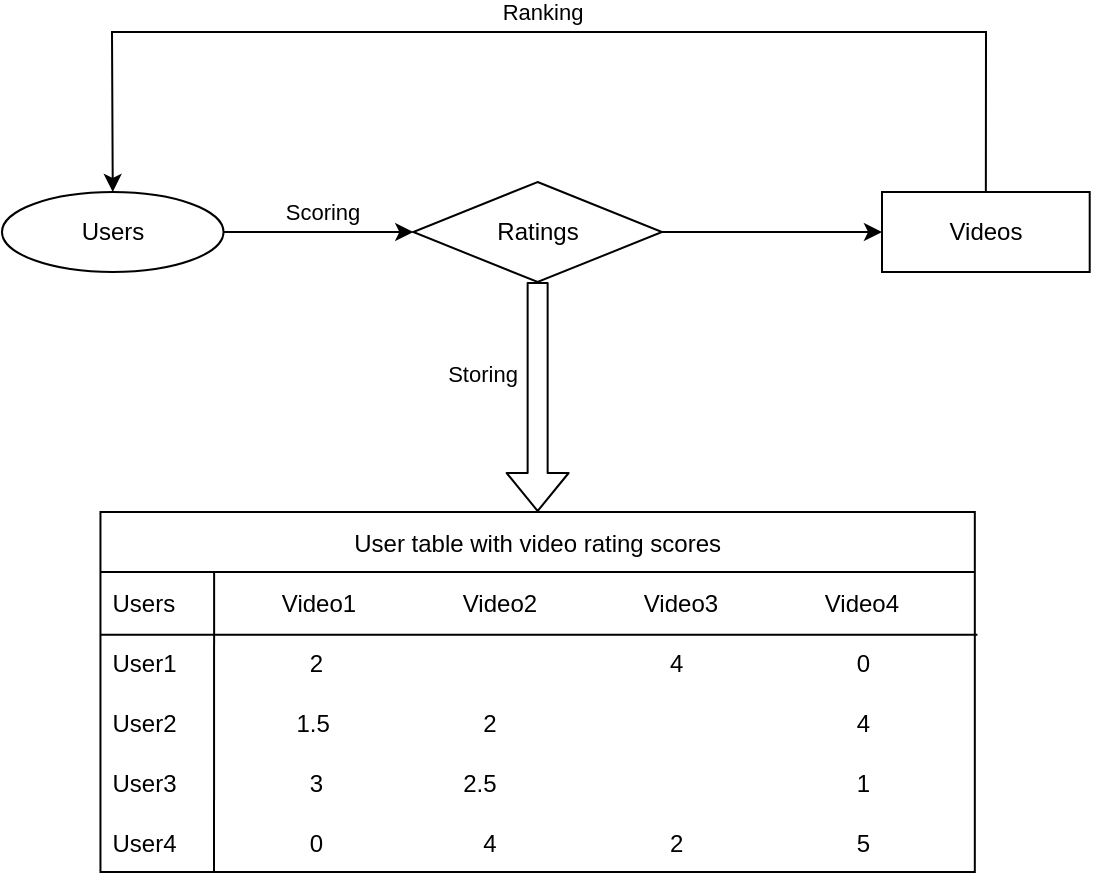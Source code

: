 <mxfile pages="2">
    <diagram id="cieSp7k0KAqqU4Du3nbB" name="storing event">
        <mxGraphModel dx="1439" dy="631" grid="1" gridSize="10" guides="1" tooltips="1" connect="1" arrows="1" fold="1" page="1" pageScale="1" pageWidth="827" pageHeight="1169" math="0" shadow="0">
            <root>
                <mxCell id="vTgRB9y0_BQ2h8RjQxYr-0"/>
                <mxCell id="vTgRB9y0_BQ2h8RjQxYr-1" parent="vTgRB9y0_BQ2h8RjQxYr-0"/>
                <mxCell id="BrVodHkuyUCz4AMZHz7_-10" style="edgeStyle=none;html=1;exitX=1;exitY=0.5;exitDx=0;exitDy=0;entryX=0;entryY=0.5;entryDx=0;entryDy=0;" edge="1" parent="vTgRB9y0_BQ2h8RjQxYr-1" source="BrVodHkuyUCz4AMZHz7_-3" target="BrVodHkuyUCz4AMZHz7_-6">
                    <mxGeometry relative="1" as="geometry"/>
                </mxCell>
                <mxCell id="BrVodHkuyUCz4AMZHz7_-3" value="Ratings" style="rhombus;whiteSpace=wrap;html=1;" vertex="1" parent="vTgRB9y0_BQ2h8RjQxYr-1">
                    <mxGeometry x="355.64" y="275" width="124.36" height="50" as="geometry"/>
                </mxCell>
                <mxCell id="BrVodHkuyUCz4AMZHz7_-9" value="Scoring" style="edgeStyle=none;html=1;exitX=1;exitY=0.5;exitDx=0;exitDy=0;" edge="1" parent="vTgRB9y0_BQ2h8RjQxYr-1" source="BrVodHkuyUCz4AMZHz7_-5" target="BrVodHkuyUCz4AMZHz7_-3">
                    <mxGeometry x="0.038" y="10" relative="1" as="geometry">
                        <mxPoint as="offset"/>
                    </mxGeometry>
                </mxCell>
                <mxCell id="BrVodHkuyUCz4AMZHz7_-5" value="Users" style="ellipse;whiteSpace=wrap;html=1;" vertex="1" parent="vTgRB9y0_BQ2h8RjQxYr-1">
                    <mxGeometry x="150" y="280" width="110.773" height="40" as="geometry"/>
                </mxCell>
                <mxCell id="BrVodHkuyUCz4AMZHz7_-26" style="edgeStyle=none;html=1;exitX=0.5;exitY=0;exitDx=0;exitDy=0;entryX=0.5;entryY=0;entryDx=0;entryDy=0;rounded=0;" edge="1" parent="vTgRB9y0_BQ2h8RjQxYr-1" source="BrVodHkuyUCz4AMZHz7_-6" target="BrVodHkuyUCz4AMZHz7_-5">
                    <mxGeometry relative="1" as="geometry">
                        <Array as="points">
                            <mxPoint x="642" y="200"/>
                            <mxPoint x="205" y="200"/>
                        </Array>
                    </mxGeometry>
                </mxCell>
                <mxCell id="BrVodHkuyUCz4AMZHz7_-28" value="Ranking" style="edgeLabel;html=1;align=center;verticalAlign=middle;resizable=0;points=[];" vertex="1" connectable="0" parent="BrVodHkuyUCz4AMZHz7_-26">
                    <mxGeometry x="0.035" relative="1" as="geometry">
                        <mxPoint x="7" y="-10" as="offset"/>
                    </mxGeometry>
                </mxCell>
                <mxCell id="BrVodHkuyUCz4AMZHz7_-6" value="Videos" style="rounded=0;whiteSpace=wrap;html=1;" vertex="1" parent="vTgRB9y0_BQ2h8RjQxYr-1">
                    <mxGeometry x="590.001" y="280" width="103.85" height="40" as="geometry"/>
                </mxCell>
                <mxCell id="BrVodHkuyUCz4AMZHz7_-11" value="User table with video rating scores" style="swimlane;fontStyle=0;childLayout=stackLayout;horizontal=1;startSize=30;horizontalStack=0;resizeParent=1;resizeParentMax=0;resizeLast=0;collapsible=1;marginBottom=0;" vertex="1" parent="vTgRB9y0_BQ2h8RjQxYr-1">
                    <mxGeometry x="199.23" y="440" width="437.18" height="180" as="geometry"/>
                </mxCell>
                <mxCell id="BrVodHkuyUCz4AMZHz7_-12" value="Users                Video1                Video2                Video3                Video4" style="text;strokeColor=none;fillColor=none;align=left;verticalAlign=middle;spacingLeft=4;spacingRight=4;overflow=hidden;points=[[0,0.5],[1,0.5]];portConstraint=eastwest;rotatable=0;" vertex="1" parent="BrVodHkuyUCz4AMZHz7_-11">
                    <mxGeometry y="30" width="437.18" height="30" as="geometry"/>
                </mxCell>
                <mxCell id="BrVodHkuyUCz4AMZHz7_-13" value="User1                    2                                                    4                          0" style="text;strokeColor=none;fillColor=none;align=left;verticalAlign=middle;spacingLeft=4;spacingRight=4;overflow=hidden;points=[[0,0.5],[1,0.5]];portConstraint=eastwest;rotatable=0;" vertex="1" parent="BrVodHkuyUCz4AMZHz7_-11">
                    <mxGeometry y="60" width="437.18" height="30" as="geometry"/>
                </mxCell>
                <object label="User2                  1.5                       2                                                      4" dd="22" id="BrVodHkuyUCz4AMZHz7_-14">
                    <mxCell style="text;strokeColor=none;fillColor=none;align=left;verticalAlign=middle;spacingLeft=4;spacingRight=4;overflow=hidden;points=[[0,0.5],[1,0.5]];portConstraint=eastwest;rotatable=0;" vertex="1" parent="BrVodHkuyUCz4AMZHz7_-11">
                        <mxGeometry y="90" width="437.18" height="30" as="geometry"/>
                    </mxCell>
                </object>
                <object label="User3                    3                     2.5                                                      1" dd="22" id="BrVodHkuyUCz4AMZHz7_-15">
                    <mxCell style="text;strokeColor=none;fillColor=none;align=left;verticalAlign=middle;spacingLeft=4;spacingRight=4;overflow=hidden;points=[[0,0.5],[1,0.5]];portConstraint=eastwest;rotatable=0;" vertex="1" parent="BrVodHkuyUCz4AMZHz7_-11">
                        <mxGeometry y="120" width="437.18" height="30" as="geometry"/>
                    </mxCell>
                </object>
                <object label="User4                    0                        4                          2                          5" dd="22" id="BrVodHkuyUCz4AMZHz7_-16">
                    <mxCell style="text;strokeColor=none;fillColor=none;align=left;verticalAlign=middle;spacingLeft=4;spacingRight=4;overflow=hidden;points=[[0,0.5],[1,0.5]];portConstraint=eastwest;rotatable=0;" vertex="1" parent="BrVodHkuyUCz4AMZHz7_-11">
                        <mxGeometry y="150" width="437.18" height="30" as="geometry"/>
                    </mxCell>
                </object>
                <mxCell id="BrVodHkuyUCz4AMZHz7_-18" value="" style="endArrow=none;html=1;exitX=0;exitY=1.044;exitDx=0;exitDy=0;exitPerimeter=0;entryX=1.003;entryY=1.044;entryDx=0;entryDy=0;entryPerimeter=0;" edge="1" parent="BrVodHkuyUCz4AMZHz7_-11" source="BrVodHkuyUCz4AMZHz7_-12" target="BrVodHkuyUCz4AMZHz7_-12">
                    <mxGeometry width="50" height="50" relative="1" as="geometry">
                        <mxPoint x="260.77" y="60" as="sourcePoint"/>
                        <mxPoint x="310.77" y="10" as="targetPoint"/>
                    </mxGeometry>
                </mxCell>
                <mxCell id="BrVodHkuyUCz4AMZHz7_-17" value="" style="shape=flexArrow;endArrow=classic;html=1;entryX=0.5;entryY=0;entryDx=0;entryDy=0;exitX=0.5;exitY=1;exitDx=0;exitDy=0;" edge="1" parent="vTgRB9y0_BQ2h8RjQxYr-1" source="BrVodHkuyUCz4AMZHz7_-3" target="BrVodHkuyUCz4AMZHz7_-11">
                    <mxGeometry width="50" height="50" relative="1" as="geometry">
                        <mxPoint x="387.97" y="390" as="sourcePoint"/>
                        <mxPoint x="437.97" y="340" as="targetPoint"/>
                    </mxGeometry>
                </mxCell>
                <mxCell id="BrVodHkuyUCz4AMZHz7_-29" value="Storing" style="edgeLabel;html=1;align=center;verticalAlign=middle;resizable=0;points=[];" vertex="1" connectable="0" parent="BrVodHkuyUCz4AMZHz7_-17">
                    <mxGeometry x="-0.197" y="-7" relative="1" as="geometry">
                        <mxPoint x="-21" as="offset"/>
                    </mxGeometry>
                </mxCell>
                <mxCell id="BrVodHkuyUCz4AMZHz7_-19" value="" style="endArrow=none;html=1;entryX=0.13;entryY=-0.002;entryDx=0;entryDy=0;entryPerimeter=0;" edge="1" parent="vTgRB9y0_BQ2h8RjQxYr-1" target="BrVodHkuyUCz4AMZHz7_-12">
                    <mxGeometry width="50" height="50" relative="1" as="geometry">
                        <mxPoint x="256" y="620" as="sourcePoint"/>
                        <mxPoint x="510" y="450" as="targetPoint"/>
                    </mxGeometry>
                </mxCell>
            </root>
        </mxGraphModel>
    </diagram>
    <diagram id="blyl7Wpzs94vMlhsOoYF" name="recommendation-plan">
        <mxGraphModel dx="545" dy="599" grid="1" gridSize="10" guides="1" tooltips="1" connect="1" arrows="1" fold="1" page="1" pageScale="1" pageWidth="827" pageHeight="1169" math="0" shadow="0">
            <root>
                <mxCell id="WjQbx4GsT-di7SJeu1aI-0"/>
                <mxCell id="WjQbx4GsT-di7SJeu1aI-1" parent="WjQbx4GsT-di7SJeu1aI-0"/>
                <mxCell id="TOc60zCAE1sE-oHS_IKN-0" value="User" style="ellipse;whiteSpace=wrap;html=1;" parent="WjQbx4GsT-di7SJeu1aI-1" vertex="1">
                    <mxGeometry x="344.61" y="380" width="110.773" height="40" as="geometry"/>
                </mxCell>
                <mxCell id="edUXZDzwjAEuRsUJy5wX-0" value="Web contents" style="rounded=1;whiteSpace=wrap;html=1;" parent="WjQbx4GsT-di7SJeu1aI-1" vertex="1">
                    <mxGeometry x="145" y="370" width="100" height="50" as="geometry"/>
                </mxCell>
                <mxCell id="edUXZDzwjAEuRsUJy5wX-23" value="recommendation list" style="edgeStyle=none;rounded=0;html=1;exitX=0.5;exitY=1;exitDx=0;exitDy=0;exitPerimeter=0;entryX=0.5;entryY=0;entryDx=0;entryDy=0;" parent="WjQbx4GsT-di7SJeu1aI-1" source="edUXZDzwjAEuRsUJy5wX-1" target="TOc60zCAE1sE-oHS_IKN-0" edge="1">
                    <mxGeometry relative="1" as="geometry"/>
                </mxCell>
                <mxCell id="edUXZDzwjAEuRsUJy5wX-1" value="DB" style="shape=cylinder3;whiteSpace=wrap;html=1;boundedLbl=1;backgroundOutline=1;size=15;" parent="WjQbx4GsT-di7SJeu1aI-1" vertex="1">
                    <mxGeometry x="370" y="210" width="60" height="80" as="geometry"/>
                </mxCell>
                <mxCell id="edUXZDzwjAEuRsUJy5wX-8" value="Search by keywords" style="edgeStyle=none;rounded=0;html=1;exitX=0.5;exitY=1;exitDx=0;exitDy=0;entryX=0.55;entryY=-0.166;entryDx=0;entryDy=0;entryPerimeter=0;" parent="WjQbx4GsT-di7SJeu1aI-1" source="edUXZDzwjAEuRsUJy5wX-2" target="edUXZDzwjAEuRsUJy5wX-0" edge="1">
                    <mxGeometry relative="1" as="geometry">
                        <mxPoint x="200" y="310" as="targetPoint"/>
                    </mxGeometry>
                </mxCell>
                <mxCell id="edUXZDzwjAEuRsUJy5wX-2" value="&amp;nbsp;BDI Factor key-word" style="rhombus;whiteSpace=wrap;html=1;" parent="WjQbx4GsT-di7SJeu1aI-1" vertex="1">
                    <mxGeometry x="120" y="220" width="160" height="70" as="geometry"/>
                </mxCell>
                <mxCell id="edUXZDzwjAEuRsUJy5wX-9" value="Result Data" style="edgeStyle=none;rounded=0;html=1;exitX=0;exitY=0.5;exitDx=0;exitDy=0;entryX=0;entryY=0.5;entryDx=0;entryDy=0;" parent="WjQbx4GsT-di7SJeu1aI-1" source="edUXZDzwjAEuRsUJy5wX-0" target="edUXZDzwjAEuRsUJy5wX-6" edge="1">
                    <mxGeometry x="0.026" relative="1" as="geometry">
                        <Array as="points">
                            <mxPoint x="60" y="395"/>
                            <mxPoint x="60" y="125"/>
                        </Array>
                        <mxPoint as="offset"/>
                    </mxGeometry>
                </mxCell>
                <mxCell id="edUXZDzwjAEuRsUJy5wX-5" value="Web contents" style="rounded=1;whiteSpace=wrap;html=1;" parent="WjQbx4GsT-di7SJeu1aI-1" vertex="1">
                    <mxGeometry x="155" y="380" width="100" height="50" as="geometry"/>
                </mxCell>
                <mxCell id="edUXZDzwjAEuRsUJy5wX-7" value="Start engine" style="edgeStyle=none;rounded=0;html=1;exitX=0.5;exitY=1;exitDx=0;exitDy=0;entryX=0.5;entryY=0;entryDx=0;entryDy=0;" parent="WjQbx4GsT-di7SJeu1aI-1" source="edUXZDzwjAEuRsUJy5wX-6" target="edUXZDzwjAEuRsUJy5wX-2" edge="1">
                    <mxGeometry relative="1" as="geometry"/>
                </mxCell>
                <mxCell id="edUXZDzwjAEuRsUJy5wX-10" style="edgeStyle=none;rounded=0;html=1;exitX=1;exitY=0.5;exitDx=0;exitDy=0;entryX=0;entryY=0.5;entryDx=0;entryDy=0;entryPerimeter=0;" parent="WjQbx4GsT-di7SJeu1aI-1" source="edUXZDzwjAEuRsUJy5wX-6" target="edUXZDzwjAEuRsUJy5wX-1" edge="1">
                    <mxGeometry relative="1" as="geometry">
                        <mxPoint x="330" y="260" as="targetPoint"/>
                        <Array as="points">
                            <mxPoint x="330" y="125"/>
                            <mxPoint x="330" y="250"/>
                        </Array>
                    </mxGeometry>
                </mxCell>
                <mxCell id="edUXZDzwjAEuRsUJy5wX-6" value="Web Crawling engine" style="rounded=0;whiteSpace=wrap;html=1;" parent="WjQbx4GsT-di7SJeu1aI-1" vertex="1">
                    <mxGeometry x="135" y="100" width="130" height="50" as="geometry"/>
                </mxCell>
                <mxCell id="edUXZDzwjAEuRsUJy5wX-13" value="Search by video caption or title" style="edgeStyle=none;rounded=0;html=1;entryX=0.5;entryY=1;entryDx=0;entryDy=0;exitX=0.5;exitY=0;exitDx=0;exitDy=0;" parent="WjQbx4GsT-di7SJeu1aI-1" source="edUXZDzwjAEuRsUJy5wX-11" edge="1">
                    <mxGeometry relative="1" as="geometry">
                        <mxPoint x="660" y="330" as="sourcePoint"/>
                        <mxPoint x="585" y="290" as="targetPoint"/>
                    </mxGeometry>
                </mxCell>
                <mxCell id="edUXZDzwjAEuRsUJy5wX-17" style="edgeStyle=none;rounded=0;html=1;exitX=0;exitY=0.5;exitDx=0;exitDy=0;entryX=1;entryY=0.5;entryDx=0;entryDy=0;entryPerimeter=0;" parent="WjQbx4GsT-di7SJeu1aI-1" source="edUXZDzwjAEuRsUJy5wX-18" target="edUXZDzwjAEuRsUJy5wX-1" edge="1">
                    <mxGeometry relative="1" as="geometry">
                        <Array as="points">
                            <mxPoint x="470" y="125"/>
                            <mxPoint x="470" y="250"/>
                        </Array>
                    </mxGeometry>
                </mxCell>
                <mxCell id="edUXZDzwjAEuRsUJy5wX-11" value="Youtube Data API" style="rounded=0;whiteSpace=wrap;html=1;" parent="WjQbx4GsT-di7SJeu1aI-1" vertex="1">
                    <mxGeometry x="520" y="370" width="130" height="50" as="geometry"/>
                </mxCell>
                <mxCell id="edUXZDzwjAEuRsUJy5wX-16" value="Distribution via" style="edgeStyle=none;rounded=0;html=1;entryX=0.5;entryY=1;entryDx=0;entryDy=0;exitX=0.5;exitY=0;exitDx=0;exitDy=0;" parent="WjQbx4GsT-di7SJeu1aI-1" edge="1">
                    <mxGeometry relative="1" as="geometry">
                        <mxPoint x="585.5" y="230" as="sourcePoint"/>
                        <mxPoint x="584.5" y="161" as="targetPoint"/>
                    </mxGeometry>
                </mxCell>
                <mxCell id="edUXZDzwjAEuRsUJy5wX-18" value="User Characteristics" style="rhombus;whiteSpace=wrap;html=1;" parent="WjQbx4GsT-di7SJeu1aI-1" vertex="1">
                    <mxGeometry x="505" y="90" width="160" height="70" as="geometry"/>
                </mxCell>
                <mxCell id="edUXZDzwjAEuRsUJy5wX-19" value="Web contents" style="rounded=1;whiteSpace=wrap;html=1;" parent="WjQbx4GsT-di7SJeu1aI-1" vertex="1">
                    <mxGeometry x="530" y="230" width="100" height="50" as="geometry"/>
                </mxCell>
                <mxCell id="edUXZDzwjAEuRsUJy5wX-20" value="Video Contents" style="rounded=1;whiteSpace=wrap;html=1;" parent="WjQbx4GsT-di7SJeu1aI-1" vertex="1">
                    <mxGeometry x="540" y="240" width="100" height="50" as="geometry"/>
                </mxCell>
            </root>
        </mxGraphModel>
    </diagram>
    <diagram id="C5RBs43oDa-KdzZeNtuy" name="Screen-plan">
        <mxGraphModel dx="545" dy="599" grid="1" gridSize="10" guides="1" tooltips="1" connect="1" arrows="1" fold="1" page="1" pageScale="1" pageWidth="827" pageHeight="1169" math="0" shadow="0">
            <root>
                <mxCell id="WIyWlLk6GJQsqaUBKTNV-0"/>
                <mxCell id="WIyWlLk6GJQsqaUBKTNV-1" parent="WIyWlLk6GJQsqaUBKTNV-0"/>
                <mxCell id="ikdFAsfcFVWFwC0WGZBx-0" value="Sign in / Sign up screen" style="rounded=1;whiteSpace=wrap;html=1;" parent="WIyWlLk6GJQsqaUBKTNV-1" vertex="1">
                    <mxGeometry x="330" y="530" width="140" height="50" as="geometry"/>
                </mxCell>
                <mxCell id="w4TpWb6YlQLsbqjr2bWw-0" value="User" style="ellipse;whiteSpace=wrap;html=1;" parent="WIyWlLk6GJQsqaUBKTNV-1" vertex="1">
                    <mxGeometry x="336" y="310" width="128" height="50" as="geometry"/>
                </mxCell>
                <mxCell id="w4TpWb6YlQLsbqjr2bWw-1" value="No" style="endArrow=classic;html=1;rounded=0;exitX=0.5;exitY=1;exitDx=0;exitDy=0;entryX=0.5;entryY=0;entryDx=0;entryDy=0;fontStyle=1" parent="WIyWlLk6GJQsqaUBKTNV-1" source="w4TpWb6YlQLsbqjr2bWw-0" target="ikdFAsfcFVWFwC0WGZBx-0" edge="1">
                    <mxGeometry x="0.647" y="16" width="50" height="50" relative="1" as="geometry">
                        <mxPoint x="386" y="690" as="sourcePoint"/>
                        <mxPoint x="436" y="620" as="targetPoint"/>
                        <mxPoint as="offset"/>
                    </mxGeometry>
                </mxCell>
                <mxCell id="xrravzEh207jEcqy3YKW-0" value="&lt;h1&gt;Screen plan for Metanion buddy application&lt;/h1&gt;" style="text;html=1;strokeColor=none;fillColor=none;spacing=5;spacingTop=-20;whiteSpace=wrap;overflow=hidden;rounded=0;align=center;" parent="WIyWlLk6GJQsqaUBKTNV-1" vertex="1">
                    <mxGeometry x="85.5" y="80" width="629" height="40" as="geometry"/>
                </mxCell>
                <mxCell id="1" value="" style="edgeStyle=none;html=1;" parent="WIyWlLk6GJQsqaUBKTNV-1" source="0" target="ikdFAsfcFVWFwC0WGZBx-0" edge="1">
                    <mxGeometry relative="1" as="geometry"/>
                </mxCell>
                <mxCell id="0" value="isMember &amp;amp; Logged in" style="rhombus;whiteSpace=wrap;html=1;" parent="WIyWlLk6GJQsqaUBKTNV-1" vertex="1">
                    <mxGeometry x="315" y="410" width="170" height="60" as="geometry"/>
                </mxCell>
                <mxCell id="2" value="Yes" style="edgeStyle=none;html=1;exitX=1;exitY=0.5;exitDx=0;exitDy=0;rounded=0;entryX=1;entryY=0.5;entryDx=0;entryDy=0;" parent="WIyWlLk6GJQsqaUBKTNV-1" source="0" target="k3Dmw-f4pm4tH4ptOr1X-2" edge="1">
                    <mxGeometry x="-0.044" y="20" relative="1" as="geometry">
                        <mxPoint x="405" y="480" as="sourcePoint"/>
                        <mxPoint x="641" y="670" as="targetPoint"/>
                        <Array as="points">
                            <mxPoint x="641" y="440"/>
                            <mxPoint x="641" y="670"/>
                        </Array>
                        <mxPoint as="offset"/>
                    </mxGeometry>
                </mxCell>
                <mxCell id="k3Dmw-f4pm4tH4ptOr1X-2" value="Message Screen" style="rounded=1;whiteSpace=wrap;html=1;" parent="WIyWlLk6GJQsqaUBKTNV-1" vertex="1">
                    <mxGeometry x="330" y="644.5" width="140" height="50" as="geometry"/>
                </mxCell>
                <mxCell id="k3Dmw-f4pm4tH4ptOr1X-4" value="" style="edgeStyle=none;html=1;exitX=0.5;exitY=1;exitDx=0;exitDy=0;entryX=0.5;entryY=0;entryDx=0;entryDy=0;" parent="WIyWlLk6GJQsqaUBKTNV-1" source="ikdFAsfcFVWFwC0WGZBx-0" target="k3Dmw-f4pm4tH4ptOr1X-2" edge="1">
                    <mxGeometry relative="1" as="geometry">
                        <mxPoint x="406" y="584.5" as="sourcePoint"/>
                        <mxPoint x="476" y="610" as="targetPoint"/>
                    </mxGeometry>
                </mxCell>
                <mxCell id="k3Dmw-f4pm4tH4ptOr1X-10" value="Advisor" style="rounded=0;whiteSpace=wrap;html=1;" parent="WIyWlLk6GJQsqaUBKTNV-1" vertex="1">
                    <mxGeometry x="140" y="579.5" width="120" height="50" as="geometry"/>
                </mxCell>
                <mxCell id="k3Dmw-f4pm4tH4ptOr1X-11" value="Message Input" style="rounded=0;whiteSpace=wrap;html=1;" parent="WIyWlLk6GJQsqaUBKTNV-1" vertex="1">
                    <mxGeometry x="140" y="644" width="120" height="50" as="geometry"/>
                </mxCell>
                <mxCell id="k3Dmw-f4pm4tH4ptOr1X-12" value="Voice Input" style="rounded=0;whiteSpace=wrap;html=1;" parent="WIyWlLk6GJQsqaUBKTNV-1" vertex="1">
                    <mxGeometry x="140" y="709.5" width="120" height="50" as="geometry"/>
                </mxCell>
                <mxCell id="k3Dmw-f4pm4tH4ptOr1X-13" value="UserStatus Screen" style="rounded=1;whiteSpace=wrap;html=1;" parent="WIyWlLk6GJQsqaUBKTNV-1" vertex="1">
                    <mxGeometry x="330" y="760" width="140" height="50" as="geometry"/>
                </mxCell>
                <mxCell id="k3Dmw-f4pm4tH4ptOr1X-14" value="" style="edgeStyle=none;html=1;exitX=0.5;exitY=1;exitDx=0;exitDy=0;" parent="WIyWlLk6GJQsqaUBKTNV-1" source="k3Dmw-f4pm4tH4ptOr1X-2" target="k3Dmw-f4pm4tH4ptOr1X-13" edge="1">
                    <mxGeometry relative="1" as="geometry">
                        <mxPoint x="410" y="590" as="sourcePoint"/>
                        <mxPoint x="410" y="654.5" as="targetPoint"/>
                    </mxGeometry>
                </mxCell>
                <mxCell id="k3Dmw-f4pm4tH4ptOr1X-15" value="Settings Screen" style="rounded=1;whiteSpace=wrap;html=1;" parent="WIyWlLk6GJQsqaUBKTNV-1" vertex="1">
                    <mxGeometry x="218" y="854" width="140" height="50" as="geometry"/>
                </mxCell>
                <mxCell id="k3Dmw-f4pm4tH4ptOr1X-16" value="" style="edgeStyle=none;html=1;exitX=0;exitY=0.5;exitDx=0;exitDy=0;entryX=1;entryY=0.5;entryDx=0;entryDy=0;startArrow=classic;startFill=0;" parent="WIyWlLk6GJQsqaUBKTNV-1" source="k3Dmw-f4pm4tH4ptOr1X-17" target="k3Dmw-f4pm4tH4ptOr1X-15" edge="1">
                    <mxGeometry relative="1" as="geometry">
                        <mxPoint x="405" y="678.5" as="sourcePoint"/>
                        <mxPoint x="405" y="744" as="targetPoint"/>
                    </mxGeometry>
                </mxCell>
                <mxCell id="k3Dmw-f4pm4tH4ptOr1X-17" value="UserMyPage Screen" style="rounded=1;whiteSpace=wrap;html=1;" parent="WIyWlLk6GJQsqaUBKTNV-1" vertex="1">
                    <mxGeometry x="441" y="854" width="140" height="50" as="geometry"/>
                </mxCell>
                <mxCell id="k3Dmw-f4pm4tH4ptOr1X-18" value="" style="edgeStyle=none;html=1;endArrow=none;endFill=0;exitX=0.5;exitY=1;exitDx=0;exitDy=0;" parent="WIyWlLk6GJQsqaUBKTNV-1" source="k3Dmw-f4pm4tH4ptOr1X-13" edge="1">
                    <mxGeometry relative="1" as="geometry">
                        <mxPoint x="420" y="830" as="sourcePoint"/>
                        <mxPoint x="400" y="880" as="targetPoint"/>
                    </mxGeometry>
                </mxCell>
                <mxCell id="k3Dmw-f4pm4tH4ptOr1X-19" value="" style="group" parent="WIyWlLk6GJQsqaUBKTNV-1" vertex="1" connectable="0">
                    <mxGeometry x="123.5" y="180" width="553" height="40" as="geometry"/>
                </mxCell>
                <mxCell id="ikdFAsfcFVWFwC0WGZBx-1" value="Component" style="rounded=0;whiteSpace=wrap;html=1;" parent="k3Dmw-f4pm4tH4ptOr1X-19" vertex="1">
                    <mxGeometry x="294.241" width="103.85" height="40" as="geometry"/>
                </mxCell>
                <mxCell id="k3Dmw-f4pm4tH4ptOr1X-5" value="Screen" style="rounded=1;whiteSpace=wrap;html=1;" parent="k3Dmw-f4pm4tH4ptOr1X-19" vertex="1">
                    <mxGeometry x="147.121" width="103.85" height="40" as="geometry"/>
                </mxCell>
                <mxCell id="k3Dmw-f4pm4tH4ptOr1X-7" value="Condition" style="rhombus;whiteSpace=wrap;html=1;" parent="k3Dmw-f4pm4tH4ptOr1X-19" vertex="1">
                    <mxGeometry x="441.362" width="111.638" height="40" as="geometry"/>
                </mxCell>
                <mxCell id="k3Dmw-f4pm4tH4ptOr1X-9" value="User" style="ellipse;whiteSpace=wrap;html=1;" parent="k3Dmw-f4pm4tH4ptOr1X-19" vertex="1">
                    <mxGeometry width="110.773" height="40" as="geometry"/>
                </mxCell>
            </root>
        </mxGraphModel>
    </diagram>
</mxfile>